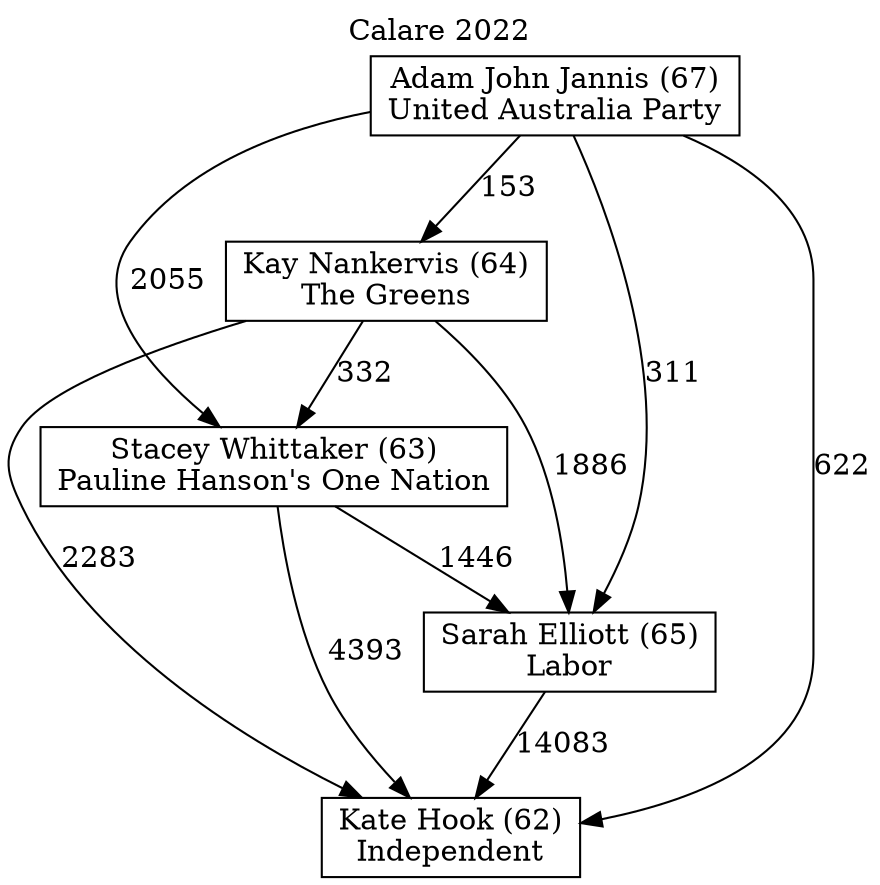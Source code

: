// House preference flow
digraph "Kate Hook (62)_Calare_2022" {
	graph [label="Calare 2022" labelloc=t mclimit=10]
	node [shape=box]
	"Kate Hook (62)" [label="Kate Hook (62)
Independent"]
	"Sarah Elliott (65)" [label="Sarah Elliott (65)
Labor"]
	"Stacey Whittaker (63)" [label="Stacey Whittaker (63)
Pauline Hanson's One Nation"]
	"Kay Nankervis (64)" [label="Kay Nankervis (64)
The Greens"]
	"Adam John Jannis (67)" [label="Adam John Jannis (67)
United Australia Party"]
	"Sarah Elliott (65)" -> "Kate Hook (62)" [label=14083]
	"Stacey Whittaker (63)" -> "Sarah Elliott (65)" [label=1446]
	"Kay Nankervis (64)" -> "Stacey Whittaker (63)" [label=332]
	"Adam John Jannis (67)" -> "Kay Nankervis (64)" [label=153]
	"Stacey Whittaker (63)" -> "Kate Hook (62)" [label=4393]
	"Kay Nankervis (64)" -> "Kate Hook (62)" [label=2283]
	"Adam John Jannis (67)" -> "Kate Hook (62)" [label=622]
	"Adam John Jannis (67)" -> "Stacey Whittaker (63)" [label=2055]
	"Kay Nankervis (64)" -> "Sarah Elliott (65)" [label=1886]
	"Adam John Jannis (67)" -> "Sarah Elliott (65)" [label=311]
}
